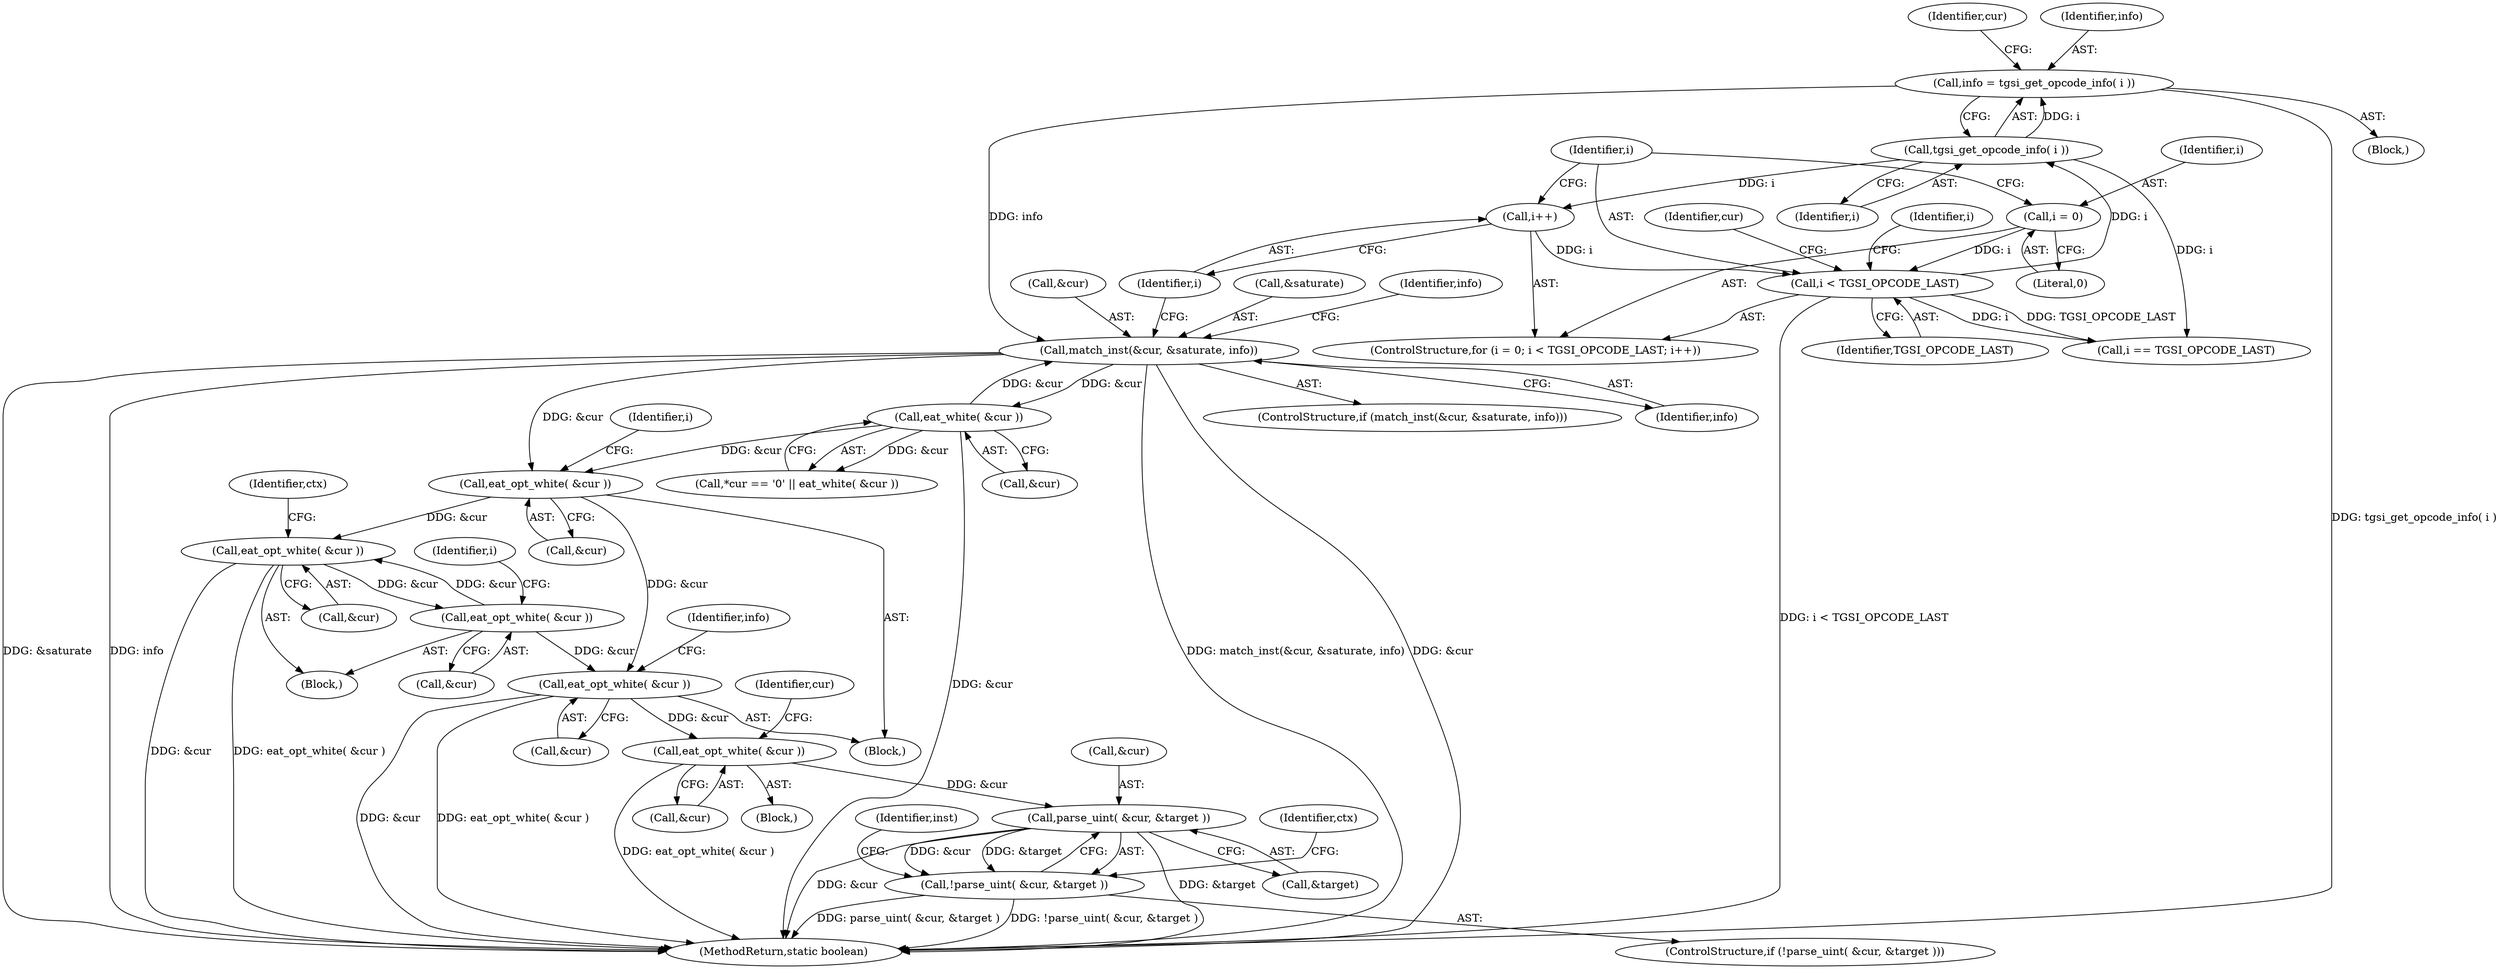 digraph "0_virglrenderer_e534b51ca3c3cd25f3990589932a9ed711c59b27@pointer" {
"1002682" [label="(Call,eat_opt_white( &cur ))"];
"1002660" [label="(Call,eat_opt_white( &cur ))"];
"1002392" [label="(Call,match_inst(&cur, &saturate, info))"];
"1002427" [label="(Call,eat_white( &cur ))"];
"1002387" [label="(Call,info = tgsi_get_opcode_info( i ))"];
"1002389" [label="(Call,tgsi_get_opcode_info( i ))"];
"1002376" [label="(Call,i < TGSI_OPCODE_LAST)"];
"1002379" [label="(Call,i++)"];
"1002373" [label="(Call,i = 0)"];
"1002707" [label="(Call,eat_opt_white( &cur ))"];
"1002682" [label="(Call,eat_opt_white( &cur ))"];
"1002722" [label="(Call,eat_opt_white( &cur ))"];
"1002738" [label="(Call,eat_opt_white( &cur ))"];
"1002743" [label="(Call,parse_uint( &cur, &target ))"];
"1002742" [label="(Call,!parse_uint( &cur, &target ))"];
"1002390" [label="(Identifier,i)"];
"1002707" [label="(Call,eat_opt_white( &cur ))"];
"1002660" [label="(Call,eat_opt_white( &cur ))"];
"1002722" [label="(Call,eat_opt_white( &cur ))"];
"1002744" [label="(Call,&cur)"];
"1002377" [label="(Identifier,i)"];
"1002683" [label="(Call,&cur)"];
"1002376" [label="(Call,i < TGSI_OPCODE_LAST)"];
"1002393" [label="(Call,&cur)"];
"1002378" [label="(Identifier,TGSI_OPCODE_LAST)"];
"1002687" [label="(Identifier,ctx)"];
"1002742" [label="(Call,!parse_uint( &cur, &target ))"];
"1002391" [label="(ControlStructure,if (match_inst(&cur, &saturate, info)))"];
"1002678" [label="(Identifier,i)"];
"1002728" [label="(Identifier,info)"];
"1002665" [label="(Identifier,i)"];
"1002389" [label="(Call,tgsi_get_opcode_info( i ))"];
"1002372" [label="(ControlStructure,for (i = 0; i < TGSI_OPCODE_LAST; i++))"];
"1002723" [label="(Call,&cur)"];
"1002427" [label="(Call,eat_white( &cur ))"];
"1002387" [label="(Call,info = tgsi_get_opcode_info( i ))"];
"1002392" [label="(Call,match_inst(&cur, &saturate, info))"];
"1002374" [label="(Identifier,i)"];
"1002750" [label="(Identifier,ctx)"];
"1002233" [label="(Block,)"];
"1002739" [label="(Call,&cur)"];
"1002379" [label="(Call,i++)"];
"1002375" [label="(Literal,0)"];
"1004167" [label="(MethodReturn,static boolean)"];
"1002661" [label="(Call,&cur)"];
"1002745" [label="(Identifier,cur)"];
"1002380" [label="(Identifier,i)"];
"1002741" [label="(ControlStructure,if (!parse_uint( &cur, &target )))"];
"1002428" [label="(Call,&cur)"];
"1002682" [label="(Call,eat_opt_white( &cur ))"];
"1002394" [label="(Identifier,cur)"];
"1002438" [label="(Call,i == TGSI_OPCODE_LAST)"];
"1002383" [label="(Identifier,cur)"];
"1002395" [label="(Call,&saturate)"];
"1002743" [label="(Call,parse_uint( &cur, &target ))"];
"1002757" [label="(Identifier,inst)"];
"1002381" [label="(Block,)"];
"1002388" [label="(Identifier,info)"];
"1002734" [label="(Block,)"];
"1002397" [label="(Identifier,info)"];
"1002403" [label="(Identifier,info)"];
"1002439" [label="(Identifier,i)"];
"1002746" [label="(Call,&target)"];
"1002708" [label="(Call,&cur)"];
"1002422" [label="(Call,*cur == '\0' || eat_white( &cur ))"];
"1002373" [label="(Call,i = 0)"];
"1002738" [label="(Call,eat_opt_white( &cur ))"];
"1002679" [label="(Block,)"];
"1002682" -> "1002679"  [label="AST: "];
"1002682" -> "1002683"  [label="CFG: "];
"1002683" -> "1002682"  [label="AST: "];
"1002687" -> "1002682"  [label="CFG: "];
"1002682" -> "1004167"  [label="DDG: &cur"];
"1002682" -> "1004167"  [label="DDG: eat_opt_white( &cur )"];
"1002660" -> "1002682"  [label="DDG: &cur"];
"1002707" -> "1002682"  [label="DDG: &cur"];
"1002682" -> "1002707"  [label="DDG: &cur"];
"1002660" -> "1002233"  [label="AST: "];
"1002660" -> "1002661"  [label="CFG: "];
"1002661" -> "1002660"  [label="AST: "];
"1002665" -> "1002660"  [label="CFG: "];
"1002392" -> "1002660"  [label="DDG: &cur"];
"1002427" -> "1002660"  [label="DDG: &cur"];
"1002660" -> "1002722"  [label="DDG: &cur"];
"1002392" -> "1002391"  [label="AST: "];
"1002392" -> "1002397"  [label="CFG: "];
"1002393" -> "1002392"  [label="AST: "];
"1002395" -> "1002392"  [label="AST: "];
"1002397" -> "1002392"  [label="AST: "];
"1002403" -> "1002392"  [label="CFG: "];
"1002380" -> "1002392"  [label="CFG: "];
"1002392" -> "1004167"  [label="DDG: &cur"];
"1002392" -> "1004167"  [label="DDG: match_inst(&cur, &saturate, info)"];
"1002392" -> "1004167"  [label="DDG: &saturate"];
"1002392" -> "1004167"  [label="DDG: info"];
"1002427" -> "1002392"  [label="DDG: &cur"];
"1002387" -> "1002392"  [label="DDG: info"];
"1002392" -> "1002427"  [label="DDG: &cur"];
"1002427" -> "1002422"  [label="AST: "];
"1002427" -> "1002428"  [label="CFG: "];
"1002428" -> "1002427"  [label="AST: "];
"1002422" -> "1002427"  [label="CFG: "];
"1002427" -> "1004167"  [label="DDG: &cur"];
"1002427" -> "1002422"  [label="DDG: &cur"];
"1002387" -> "1002381"  [label="AST: "];
"1002387" -> "1002389"  [label="CFG: "];
"1002388" -> "1002387"  [label="AST: "];
"1002389" -> "1002387"  [label="AST: "];
"1002394" -> "1002387"  [label="CFG: "];
"1002387" -> "1004167"  [label="DDG: tgsi_get_opcode_info( i )"];
"1002389" -> "1002387"  [label="DDG: i"];
"1002389" -> "1002390"  [label="CFG: "];
"1002390" -> "1002389"  [label="AST: "];
"1002389" -> "1002379"  [label="DDG: i"];
"1002376" -> "1002389"  [label="DDG: i"];
"1002389" -> "1002438"  [label="DDG: i"];
"1002376" -> "1002372"  [label="AST: "];
"1002376" -> "1002378"  [label="CFG: "];
"1002377" -> "1002376"  [label="AST: "];
"1002378" -> "1002376"  [label="AST: "];
"1002383" -> "1002376"  [label="CFG: "];
"1002439" -> "1002376"  [label="CFG: "];
"1002376" -> "1004167"  [label="DDG: i < TGSI_OPCODE_LAST"];
"1002379" -> "1002376"  [label="DDG: i"];
"1002373" -> "1002376"  [label="DDG: i"];
"1002376" -> "1002438"  [label="DDG: i"];
"1002376" -> "1002438"  [label="DDG: TGSI_OPCODE_LAST"];
"1002379" -> "1002372"  [label="AST: "];
"1002379" -> "1002380"  [label="CFG: "];
"1002380" -> "1002379"  [label="AST: "];
"1002377" -> "1002379"  [label="CFG: "];
"1002373" -> "1002372"  [label="AST: "];
"1002373" -> "1002375"  [label="CFG: "];
"1002374" -> "1002373"  [label="AST: "];
"1002375" -> "1002373"  [label="AST: "];
"1002377" -> "1002373"  [label="CFG: "];
"1002707" -> "1002679"  [label="AST: "];
"1002707" -> "1002708"  [label="CFG: "];
"1002708" -> "1002707"  [label="AST: "];
"1002678" -> "1002707"  [label="CFG: "];
"1002707" -> "1002722"  [label="DDG: &cur"];
"1002722" -> "1002233"  [label="AST: "];
"1002722" -> "1002723"  [label="CFG: "];
"1002723" -> "1002722"  [label="AST: "];
"1002728" -> "1002722"  [label="CFG: "];
"1002722" -> "1004167"  [label="DDG: &cur"];
"1002722" -> "1004167"  [label="DDG: eat_opt_white( &cur )"];
"1002722" -> "1002738"  [label="DDG: &cur"];
"1002738" -> "1002734"  [label="AST: "];
"1002738" -> "1002739"  [label="CFG: "];
"1002739" -> "1002738"  [label="AST: "];
"1002745" -> "1002738"  [label="CFG: "];
"1002738" -> "1004167"  [label="DDG: eat_opt_white( &cur )"];
"1002738" -> "1002743"  [label="DDG: &cur"];
"1002743" -> "1002742"  [label="AST: "];
"1002743" -> "1002746"  [label="CFG: "];
"1002744" -> "1002743"  [label="AST: "];
"1002746" -> "1002743"  [label="AST: "];
"1002742" -> "1002743"  [label="CFG: "];
"1002743" -> "1004167"  [label="DDG: &cur"];
"1002743" -> "1004167"  [label="DDG: &target"];
"1002743" -> "1002742"  [label="DDG: &cur"];
"1002743" -> "1002742"  [label="DDG: &target"];
"1002742" -> "1002741"  [label="AST: "];
"1002750" -> "1002742"  [label="CFG: "];
"1002757" -> "1002742"  [label="CFG: "];
"1002742" -> "1004167"  [label="DDG: !parse_uint( &cur, &target )"];
"1002742" -> "1004167"  [label="DDG: parse_uint( &cur, &target )"];
}
